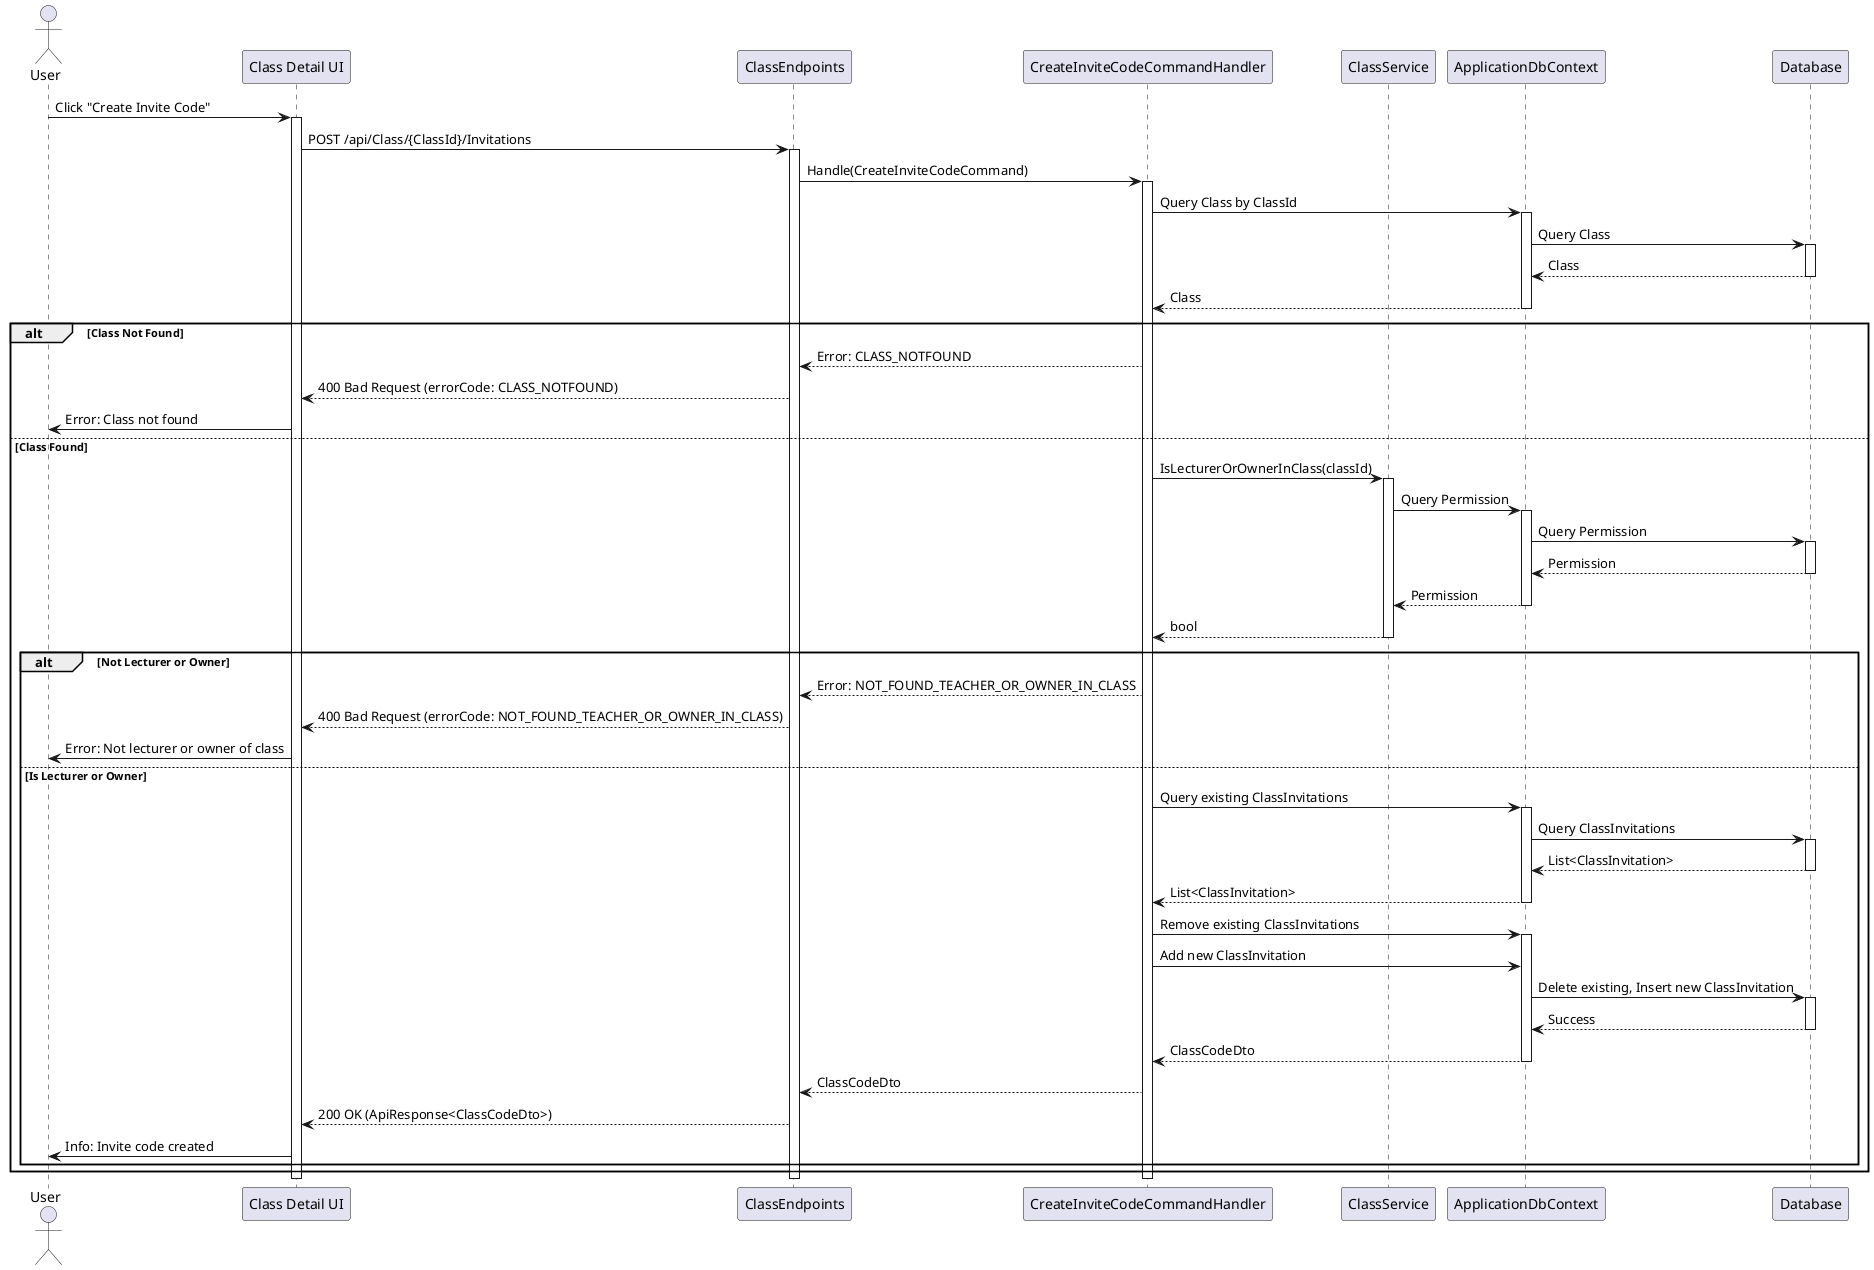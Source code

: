@startuml
actor User
participant "Class Detail UI" as UI
participant ClassEndpoints
participant CreateInviteCodeCommandHandler as Handler
participant ClassService
participant ApplicationDbContext
participant Database

User -> UI : Click "Create Invite Code"
activate UI
UI -> ClassEndpoints : POST /api/Class/{ClassId}/Invitations
activate ClassEndpoints
ClassEndpoints -> Handler : Handle(CreateInviteCodeCommand)
activate Handler
Handler -> ApplicationDbContext : Query Class by ClassId
activate ApplicationDbContext
ApplicationDbContext -> Database : Query Class
activate Database
Database --> ApplicationDbContext : Class
deactivate Database
ApplicationDbContext --> Handler : Class
deactivate ApplicationDbContext
alt Class Not Found
    Handler --> ClassEndpoints : Error: CLASS_NOTFOUND
    ClassEndpoints --> UI : 400 Bad Request (errorCode: CLASS_NOTFOUND)
    UI -> User : Error: Class not found
else Class Found
    Handler -> ClassService : IsLecturerOrOwnerInClass(classId)
    activate ClassService
    ClassService -> ApplicationDbContext : Query Permission
    activate ApplicationDbContext
    ApplicationDbContext -> Database : Query Permission
    activate Database
    Database --> ApplicationDbContext : Permission
    deactivate Database
    ApplicationDbContext --> ClassService : Permission
    deactivate ApplicationDbContext
    ClassService --> Handler : bool
    deactivate ClassService
    alt Not Lecturer or Owner
        Handler --> ClassEndpoints : Error: NOT_FOUND_TEACHER_OR_OWNER_IN_CLASS
        ClassEndpoints --> UI : 400 Bad Request (errorCode: NOT_FOUND_TEACHER_OR_OWNER_IN_CLASS)
        UI -> User : Error: Not lecturer or owner of class
    else Is Lecturer or Owner
        Handler -> ApplicationDbContext : Query existing ClassInvitations
        activate ApplicationDbContext
        ApplicationDbContext -> Database : Query ClassInvitations
        activate Database
        Database --> ApplicationDbContext : List<ClassInvitation>
        deactivate Database
        ApplicationDbContext --> Handler : List<ClassInvitation>
        deactivate ApplicationDbContext
        Handler -> ApplicationDbContext : Remove existing ClassInvitations
        activate ApplicationDbContext
        Handler -> ApplicationDbContext : Add new ClassInvitation
        ApplicationDbContext -> Database : Delete existing, Insert new ClassInvitation
        activate Database
        Database --> ApplicationDbContext : Success
        deactivate Database
        ApplicationDbContext --> Handler : ClassCodeDto
        deactivate ApplicationDbContext
        Handler --> ClassEndpoints : ClassCodeDto
        ClassEndpoints --> UI : 200 OK (ApiResponse<ClassCodeDto>)
        UI -> User : Info: Invite code created
    end
end
deactivate Handler
deactivate ClassEndpoints
deactivate UI
@enduml